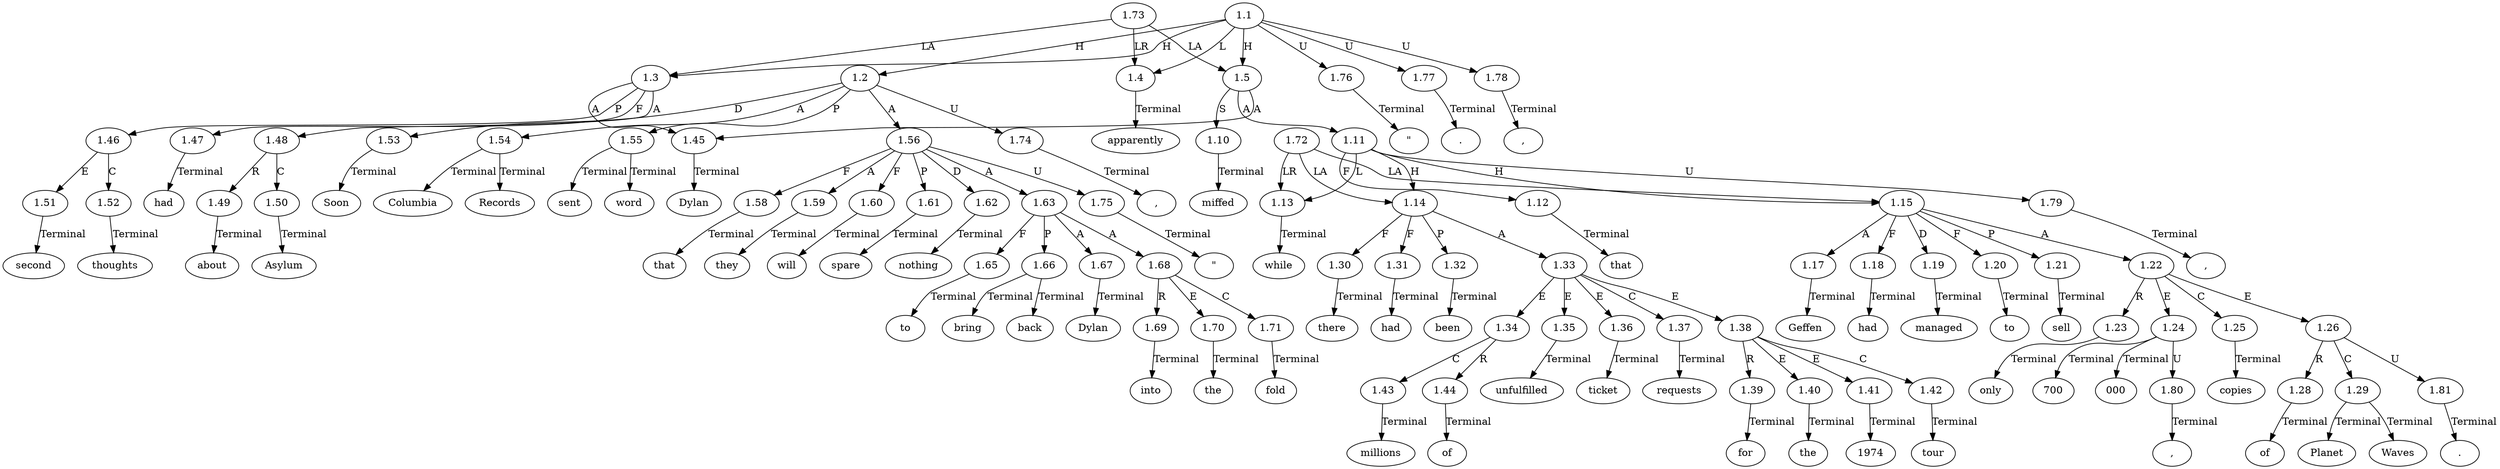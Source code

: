 // Graph
digraph {
	0.1 [label=Soon ordering=out]
	0.10 [label=will ordering=out]
	0.11 [label=spare ordering=out]
	0.12 [label=nothing ordering=out]
	0.13 [label=to ordering=out]
	0.14 [label=bring ordering=out]
	0.15 [label=Dylan ordering=out]
	0.16 [label=back ordering=out]
	0.17 [label=into ordering=out]
	0.18 [label=the ordering=out]
	0.19 [label=fold ordering=out]
	0.2 [label="," ordering=out]
	0.20 [label="\"" ordering=out]
	0.21 [label="." ordering=out]
	0.22 [label=Dylan ordering=out]
	0.23 [label=had ordering=out]
	0.24 [label=second ordering=out]
	0.25 [label=thoughts ordering=out]
	0.26 [label=about ordering=out]
	0.27 [label=Asylum ordering=out]
	0.28 [label="," ordering=out]
	0.29 [label=apparently ordering=out]
	0.3 [label=Columbia ordering=out]
	0.30 [label=miffed ordering=out]
	0.31 [label=that ordering=out]
	0.32 [label=while ordering=out]
	0.33 [label=there ordering=out]
	0.34 [label=had ordering=out]
	0.35 [label=been ordering=out]
	0.36 [label=millions ordering=out]
	0.37 [label=of ordering=out]
	0.38 [label=unfulfilled ordering=out]
	0.39 [label=ticket ordering=out]
	0.4 [label=Records ordering=out]
	0.40 [label=requests ordering=out]
	0.41 [label=for ordering=out]
	0.42 [label=the ordering=out]
	0.43 [label=1974 ordering=out]
	0.44 [label=tour ordering=out]
	0.45 [label="," ordering=out]
	0.46 [label=Geffen ordering=out]
	0.47 [label=had ordering=out]
	0.48 [label=managed ordering=out]
	0.49 [label=to ordering=out]
	0.5 [label=sent ordering=out]
	0.50 [label=sell ordering=out]
	0.51 [label=only ordering=out]
	0.52 [label=700 ordering=out]
	0.53 [label="," ordering=out]
	0.54 [label=000 ordering=out]
	0.55 [label=copies ordering=out]
	0.56 [label=of ordering=out]
	0.57 [label=Planet ordering=out]
	0.58 [label=Waves ordering=out]
	0.59 [label="." ordering=out]
	0.6 [label=word ordering=out]
	0.7 [label=that ordering=out]
	0.8 [label=they ordering=out]
	0.9 [label="\"" ordering=out]
	1.1 [label=1.1 ordering=out]
	1.2 [label=1.2 ordering=out]
	1.3 [label=1.3 ordering=out]
	1.4 [label=1.4 ordering=out]
	1.5 [label=1.5 ordering=out]
	1.10 [label=1.10 ordering=out]
	1.11 [label=1.11 ordering=out]
	1.12 [label=1.12 ordering=out]
	1.13 [label=1.13 ordering=out]
	1.14 [label=1.14 ordering=out]
	1.15 [label=1.15 ordering=out]
	1.17 [label=1.17 ordering=out]
	1.18 [label=1.18 ordering=out]
	1.19 [label=1.19 ordering=out]
	1.20 [label=1.20 ordering=out]
	1.21 [label=1.21 ordering=out]
	1.22 [label=1.22 ordering=out]
	1.23 [label=1.23 ordering=out]
	1.24 [label=1.24 ordering=out]
	1.25 [label=1.25 ordering=out]
	1.26 [label=1.26 ordering=out]
	1.28 [label=1.28 ordering=out]
	1.29 [label=1.29 ordering=out]
	1.30 [label=1.30 ordering=out]
	1.31 [label=1.31 ordering=out]
	1.32 [label=1.32 ordering=out]
	1.33 [label=1.33 ordering=out]
	1.34 [label=1.34 ordering=out]
	1.35 [label=1.35 ordering=out]
	1.36 [label=1.36 ordering=out]
	1.37 [label=1.37 ordering=out]
	1.38 [label=1.38 ordering=out]
	1.39 [label=1.39 ordering=out]
	1.40 [label=1.40 ordering=out]
	1.41 [label=1.41 ordering=out]
	1.42 [label=1.42 ordering=out]
	1.43 [label=1.43 ordering=out]
	1.44 [label=1.44 ordering=out]
	1.45 [label=1.45 ordering=out]
	1.46 [label=1.46 ordering=out]
	1.47 [label=1.47 ordering=out]
	1.48 [label=1.48 ordering=out]
	1.49 [label=1.49 ordering=out]
	1.50 [label=1.50 ordering=out]
	1.51 [label=1.51 ordering=out]
	1.52 [label=1.52 ordering=out]
	1.53 [label=1.53 ordering=out]
	1.54 [label=1.54 ordering=out]
	1.55 [label=1.55 ordering=out]
	1.56 [label=1.56 ordering=out]
	1.58 [label=1.58 ordering=out]
	1.59 [label=1.59 ordering=out]
	1.60 [label=1.60 ordering=out]
	1.61 [label=1.61 ordering=out]
	1.62 [label=1.62 ordering=out]
	1.63 [label=1.63 ordering=out]
	1.65 [label=1.65 ordering=out]
	1.66 [label=1.66 ordering=out]
	1.67 [label=1.67 ordering=out]
	1.68 [label=1.68 ordering=out]
	1.69 [label=1.69 ordering=out]
	1.70 [label=1.70 ordering=out]
	1.71 [label=1.71 ordering=out]
	1.72 [label=1.72 ordering=out]
	1.73 [label=1.73 ordering=out]
	1.74 [label=1.74 ordering=out]
	1.75 [label=1.75 ordering=out]
	1.76 [label=1.76 ordering=out]
	1.77 [label=1.77 ordering=out]
	1.78 [label=1.78 ordering=out]
	1.79 [label=1.79 ordering=out]
	1.80 [label=1.80 ordering=out]
	1.81 [label=1.81 ordering=out]
	1.1 -> 1.2 [label=H ordering=out]
	1.1 -> 1.3 [label=H ordering=out]
	1.1 -> 1.4 [label=L ordering=out]
	1.1 -> 1.5 [label=H ordering=out]
	1.1 -> 1.76 [label=U ordering=out]
	1.1 -> 1.77 [label=U ordering=out]
	1.1 -> 1.78 [label=U ordering=out]
	1.2 -> 1.53 [label=D ordering=out]
	1.2 -> 1.54 [label=A ordering=out]
	1.2 -> 1.55 [label=P ordering=out]
	1.2 -> 1.56 [label=A ordering=out]
	1.2 -> 1.74 [label=U ordering=out]
	1.3 -> 1.45 [label=A ordering=out]
	1.3 -> 1.46 [label=P ordering=out]
	1.3 -> 1.47 [label=F ordering=out]
	1.3 -> 1.48 [label=A ordering=out]
	1.4 -> 0.29 [label=Terminal ordering=out]
	1.5 -> 1.10 [label=S ordering=out]
	1.5 -> 1.11 [label=A ordering=out]
	1.5 -> 1.45 [label=A ordering=out]
	1.10 -> 0.30 [label=Terminal ordering=out]
	1.11 -> 1.12 [label=F ordering=out]
	1.11 -> 1.13 [label=L ordering=out]
	1.11 -> 1.14 [label=H ordering=out]
	1.11 -> 1.15 [label=H ordering=out]
	1.11 -> 1.79 [label=U ordering=out]
	1.12 -> 0.31 [label=Terminal ordering=out]
	1.13 -> 0.32 [label=Terminal ordering=out]
	1.14 -> 1.30 [label=F ordering=out]
	1.14 -> 1.31 [label=F ordering=out]
	1.14 -> 1.32 [label=P ordering=out]
	1.14 -> 1.33 [label=A ordering=out]
	1.15 -> 1.17 [label=A ordering=out]
	1.15 -> 1.18 [label=F ordering=out]
	1.15 -> 1.19 [label=D ordering=out]
	1.15 -> 1.20 [label=F ordering=out]
	1.15 -> 1.21 [label=P ordering=out]
	1.15 -> 1.22 [label=A ordering=out]
	1.17 -> 0.46 [label=Terminal ordering=out]
	1.18 -> 0.47 [label=Terminal ordering=out]
	1.19 -> 0.48 [label=Terminal ordering=out]
	1.20 -> 0.49 [label=Terminal ordering=out]
	1.21 -> 0.50 [label=Terminal ordering=out]
	1.22 -> 1.23 [label=R ordering=out]
	1.22 -> 1.24 [label=E ordering=out]
	1.22 -> 1.25 [label=C ordering=out]
	1.22 -> 1.26 [label=E ordering=out]
	1.23 -> 0.51 [label=Terminal ordering=out]
	1.24 -> 0.52 [label=Terminal ordering=out]
	1.24 -> 0.54 [label=Terminal ordering=out]
	1.24 -> 1.80 [label=U ordering=out]
	1.25 -> 0.55 [label=Terminal ordering=out]
	1.26 -> 1.28 [label=R ordering=out]
	1.26 -> 1.29 [label=C ordering=out]
	1.26 -> 1.81 [label=U ordering=out]
	1.28 -> 0.56 [label=Terminal ordering=out]
	1.29 -> 0.57 [label=Terminal ordering=out]
	1.29 -> 0.58 [label=Terminal ordering=out]
	1.30 -> 0.33 [label=Terminal ordering=out]
	1.31 -> 0.34 [label=Terminal ordering=out]
	1.32 -> 0.35 [label=Terminal ordering=out]
	1.33 -> 1.34 [label=E ordering=out]
	1.33 -> 1.35 [label=E ordering=out]
	1.33 -> 1.36 [label=E ordering=out]
	1.33 -> 1.37 [label=C ordering=out]
	1.33 -> 1.38 [label=E ordering=out]
	1.34 -> 1.43 [label=C ordering=out]
	1.34 -> 1.44 [label=R ordering=out]
	1.35 -> 0.38 [label=Terminal ordering=out]
	1.36 -> 0.39 [label=Terminal ordering=out]
	1.37 -> 0.40 [label=Terminal ordering=out]
	1.38 -> 1.39 [label=R ordering=out]
	1.38 -> 1.40 [label=E ordering=out]
	1.38 -> 1.41 [label=E ordering=out]
	1.38 -> 1.42 [label=C ordering=out]
	1.39 -> 0.41 [label=Terminal ordering=out]
	1.40 -> 0.42 [label=Terminal ordering=out]
	1.41 -> 0.43 [label=Terminal ordering=out]
	1.42 -> 0.44 [label=Terminal ordering=out]
	1.43 -> 0.36 [label=Terminal ordering=out]
	1.44 -> 0.37 [label=Terminal ordering=out]
	1.45 -> 0.22 [label=Terminal ordering=out]
	1.46 -> 1.51 [label=E ordering=out]
	1.46 -> 1.52 [label=C ordering=out]
	1.47 -> 0.23 [label=Terminal ordering=out]
	1.48 -> 1.49 [label=R ordering=out]
	1.48 -> 1.50 [label=C ordering=out]
	1.49 -> 0.26 [label=Terminal ordering=out]
	1.50 -> 0.27 [label=Terminal ordering=out]
	1.51 -> 0.24 [label=Terminal ordering=out]
	1.52 -> 0.25 [label=Terminal ordering=out]
	1.53 -> 0.1 [label=Terminal ordering=out]
	1.54 -> 0.3 [label=Terminal ordering=out]
	1.54 -> 0.4 [label=Terminal ordering=out]
	1.55 -> 0.5 [label=Terminal ordering=out]
	1.55 -> 0.6 [label=Terminal ordering=out]
	1.56 -> 1.58 [label=F ordering=out]
	1.56 -> 1.59 [label=A ordering=out]
	1.56 -> 1.60 [label=F ordering=out]
	1.56 -> 1.61 [label=P ordering=out]
	1.56 -> 1.62 [label=D ordering=out]
	1.56 -> 1.63 [label=A ordering=out]
	1.56 -> 1.75 [label=U ordering=out]
	1.58 -> 0.7 [label=Terminal ordering=out]
	1.59 -> 0.8 [label=Terminal ordering=out]
	1.60 -> 0.10 [label=Terminal ordering=out]
	1.61 -> 0.11 [label=Terminal ordering=out]
	1.62 -> 0.12 [label=Terminal ordering=out]
	1.63 -> 1.65 [label=F ordering=out]
	1.63 -> 1.66 [label=P ordering=out]
	1.63 -> 1.67 [label=A ordering=out]
	1.63 -> 1.68 [label=A ordering=out]
	1.65 -> 0.13 [label=Terminal ordering=out]
	1.66 -> 0.14 [label=Terminal ordering=out]
	1.66 -> 0.16 [label=Terminal ordering=out]
	1.67 -> 0.15 [label=Terminal ordering=out]
	1.68 -> 1.69 [label=R ordering=out]
	1.68 -> 1.70 [label=E ordering=out]
	1.68 -> 1.71 [label=C ordering=out]
	1.69 -> 0.17 [label=Terminal ordering=out]
	1.70 -> 0.18 [label=Terminal ordering=out]
	1.71 -> 0.19 [label=Terminal ordering=out]
	1.72 -> 1.13 [label=LR ordering=out]
	1.72 -> 1.14 [label=LA ordering=out]
	1.72 -> 1.15 [label=LA ordering=out]
	1.73 -> 1.3 [label=LA ordering=out]
	1.73 -> 1.4 [label=LR ordering=out]
	1.73 -> 1.5 [label=LA ordering=out]
	1.74 -> 0.2 [label=Terminal ordering=out]
	1.75 -> 0.9 [label=Terminal ordering=out]
	1.76 -> 0.20 [label=Terminal ordering=out]
	1.77 -> 0.21 [label=Terminal ordering=out]
	1.78 -> 0.28 [label=Terminal ordering=out]
	1.79 -> 0.45 [label=Terminal ordering=out]
	1.80 -> 0.53 [label=Terminal ordering=out]
	1.81 -> 0.59 [label=Terminal ordering=out]
}
